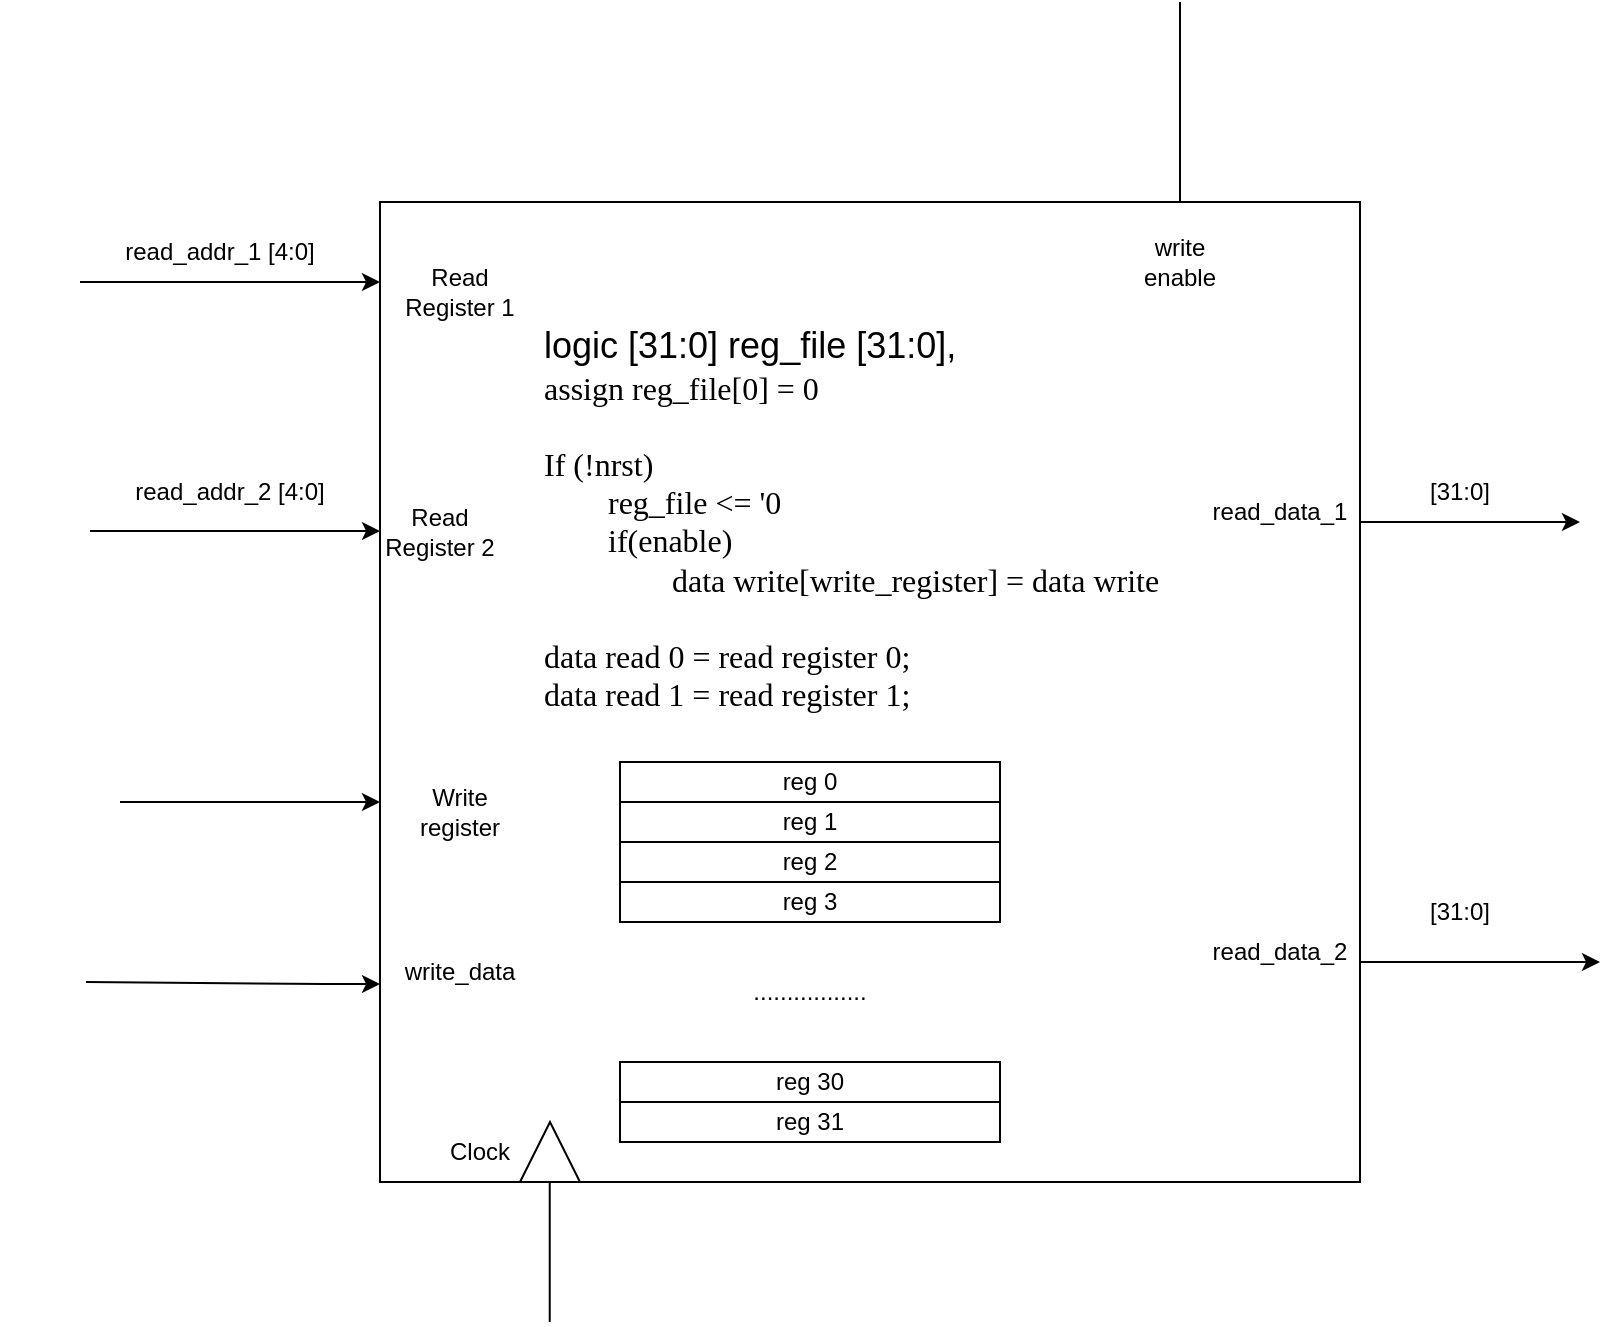 <mxfile version="24.5.5" type="github">
  <diagram name="Page-1" id="wuHofpRlIjOz16M0MwDM">
    <mxGraphModel dx="2067" dy="523" grid="1" gridSize="10" guides="1" tooltips="1" connect="1" arrows="1" fold="1" page="1" pageScale="1" pageWidth="850" pageHeight="1100" math="0" shadow="0">
      <root>
        <mxCell id="0" />
        <mxCell id="1" parent="0" />
        <mxCell id="8H5cPtk94cY6zMzIsbHH-1" value="" style="whiteSpace=wrap;html=1;aspect=fixed;" parent="1" vertex="1">
          <mxGeometry x="160" y="100" width="490" height="490" as="geometry" />
        </mxCell>
        <mxCell id="8H5cPtk94cY6zMzIsbHH-2" value="Read Register 1" style="text;html=1;align=center;verticalAlign=middle;whiteSpace=wrap;rounded=0;" parent="1" vertex="1">
          <mxGeometry x="170" y="130" width="60" height="30" as="geometry" />
        </mxCell>
        <mxCell id="8H5cPtk94cY6zMzIsbHH-3" value="" style="endArrow=classic;html=1;rounded=0;" parent="1" edge="1">
          <mxGeometry width="50" height="50" relative="1" as="geometry">
            <mxPoint x="10" y="140" as="sourcePoint" />
            <mxPoint x="160" y="140" as="targetPoint" />
          </mxGeometry>
        </mxCell>
        <mxCell id="8H5cPtk94cY6zMzIsbHH-4" value="" style="endArrow=classic;html=1;rounded=0;entryX=-0.009;entryY=0.391;entryDx=0;entryDy=0;entryPerimeter=0;" parent="1" edge="1">
          <mxGeometry width="50" height="50" relative="1" as="geometry">
            <mxPoint x="15.04" y="264.54" as="sourcePoint" />
            <mxPoint x="160.0" y="264.5" as="targetPoint" />
          </mxGeometry>
        </mxCell>
        <mxCell id="8H5cPtk94cY6zMzIsbHH-6" value="" style="endArrow=classic;html=1;rounded=0;" parent="1" edge="1">
          <mxGeometry width="50" height="50" relative="1" as="geometry">
            <mxPoint x="13" y="490" as="sourcePoint" />
            <mxPoint x="160" y="491" as="targetPoint" />
            <Array as="points">
              <mxPoint x="133" y="491" />
            </Array>
          </mxGeometry>
        </mxCell>
        <mxCell id="8H5cPtk94cY6zMzIsbHH-7" value="" style="endArrow=none;html=1;rounded=0;" parent="1" edge="1">
          <mxGeometry width="50" height="50" relative="1" as="geometry">
            <mxPoint x="560" y="100" as="sourcePoint" />
            <mxPoint x="560" as="targetPoint" />
            <Array as="points">
              <mxPoint x="560" y="60" />
            </Array>
          </mxGeometry>
        </mxCell>
        <mxCell id="8H5cPtk94cY6zMzIsbHH-10" value="Read Register 2" style="text;html=1;align=center;verticalAlign=middle;whiteSpace=wrap;rounded=0;" parent="1" vertex="1">
          <mxGeometry x="160" y="250" width="60" height="30" as="geometry" />
        </mxCell>
        <mxCell id="8H5cPtk94cY6zMzIsbHH-11" value="Write register" style="text;html=1;align=center;verticalAlign=middle;whiteSpace=wrap;rounded=0;" parent="1" vertex="1">
          <mxGeometry x="170" y="390" width="60" height="30" as="geometry" />
        </mxCell>
        <mxCell id="8H5cPtk94cY6zMzIsbHH-15" value="write enable" style="text;html=1;align=center;verticalAlign=middle;whiteSpace=wrap;rounded=0;" parent="1" vertex="1">
          <mxGeometry x="530" y="115" width="60" height="30" as="geometry" />
        </mxCell>
        <mxCell id="8H5cPtk94cY6zMzIsbHH-16" value="" style="endArrow=classic;html=1;rounded=0;" parent="1" edge="1">
          <mxGeometry width="50" height="50" relative="1" as="geometry">
            <mxPoint x="650" y="260" as="sourcePoint" />
            <mxPoint x="760" y="260" as="targetPoint" />
          </mxGeometry>
        </mxCell>
        <mxCell id="8H5cPtk94cY6zMzIsbHH-17" value="" style="endArrow=classic;html=1;rounded=0;" parent="1" edge="1">
          <mxGeometry width="50" height="50" relative="1" as="geometry">
            <mxPoint x="650" y="480" as="sourcePoint" />
            <mxPoint x="770" y="480" as="targetPoint" />
          </mxGeometry>
        </mxCell>
        <mxCell id="8H5cPtk94cY6zMzIsbHH-18" value="write_data" style="text;html=1;align=center;verticalAlign=middle;whiteSpace=wrap;rounded=0;" parent="1" vertex="1">
          <mxGeometry x="170" y="470" width="60" height="30" as="geometry" />
        </mxCell>
        <mxCell id="8H5cPtk94cY6zMzIsbHH-19" value="read_data_1" style="text;html=1;align=center;verticalAlign=middle;whiteSpace=wrap;rounded=0;" parent="1" vertex="1">
          <mxGeometry x="580" y="240" width="60" height="30" as="geometry" />
        </mxCell>
        <mxCell id="8H5cPtk94cY6zMzIsbHH-20" value="read_data_2" style="text;html=1;align=center;verticalAlign=middle;whiteSpace=wrap;rounded=0;" parent="1" vertex="1">
          <mxGeometry x="580" y="460" width="60" height="30" as="geometry" />
        </mxCell>
        <mxCell id="8H5cPtk94cY6zMzIsbHH-21" value="&lt;div&gt;&lt;font face=&quot;Helvetica&quot; style=&quot;font-size: 18px;&quot;&gt;&lt;div style=&quot;&quot;&gt;&lt;span style=&quot;background-color: initial;&quot;&gt;logic [31:0] reg_file [31:0],&lt;/span&gt;&lt;br&gt;&lt;/div&gt;&lt;/font&gt;&lt;/div&gt;&lt;font face=&quot;g4V9aiBi4kP1bZjgguHr&quot; size=&quot;3&quot; style=&quot;&quot;&gt;&lt;div&gt;assign reg_file[0] = 0&lt;/div&gt;&lt;div&gt;&amp;nbsp;&lt;/div&gt;If (!nrst)&lt;/font&gt;&lt;div&gt;&lt;font face=&quot;g4V9aiBi4kP1bZjgguHr&quot; size=&quot;3&quot;&gt;&lt;span style=&quot;white-space: pre;&quot;&gt;&#x9;&lt;/span&gt;reg_file &amp;lt;= &#39;0&lt;br&gt;&lt;/font&gt;&lt;div&gt;&lt;font face=&quot;g4V9aiBi4kP1bZjgguHr&quot; size=&quot;3&quot;&gt;&lt;span style=&quot;background-color: initial; white-space: pre;&quot;&gt;&#x9;&lt;/span&gt;&lt;span style=&quot;background-color: initial;&quot;&gt;if(enable)&amp;nbsp;&lt;/span&gt;&lt;br&gt;&lt;/font&gt;&lt;/div&gt;&lt;div&gt;&lt;font face=&quot;g4V9aiBi4kP1bZjgguHr&quot; size=&quot;3&quot;&gt;&lt;span style=&quot;white-space: pre;&quot;&gt;&#x9;&lt;span style=&quot;white-space: pre;&quot;&gt;&#x9;&lt;/span&gt;&lt;/span&gt;data write[write_register] = data write&lt;/font&gt;&lt;/div&gt;&lt;/div&gt;&lt;div&gt;&lt;font face=&quot;g4V9aiBi4kP1bZjgguHr&quot; size=&quot;3&quot;&gt;&lt;br&gt;&lt;/font&gt;&lt;/div&gt;&lt;div&gt;&lt;div style=&quot;&quot;&gt;&lt;font face=&quot;g4V9aiBi4kP1bZjgguHr&quot; size=&quot;3&quot;&gt;&lt;span style=&quot;background-color: initial; white-space: pre;&quot;&gt;data&lt;/span&gt;&lt;span style=&quot;background-color: initial;&quot;&gt;&amp;nbsp;read 0 = read register 0;&lt;/span&gt;&lt;/font&gt;&lt;/div&gt;&lt;div style=&quot;&quot;&gt;&lt;font face=&quot;g4V9aiBi4kP1bZjgguHr&quot; size=&quot;3&quot;&gt;data read 1 = read register 1;&lt;/font&gt;&lt;/div&gt;&lt;/div&gt;" style="text;html=1;whiteSpace=wrap;overflow=hidden;rounded=0;" parent="1" vertex="1">
          <mxGeometry x="240" y="155" width="320" height="215" as="geometry" />
        </mxCell>
        <mxCell id="8H5cPtk94cY6zMzIsbHH-22" value="" style="endArrow=classic;html=1;rounded=0;" parent="1" edge="1">
          <mxGeometry width="50" height="50" relative="1" as="geometry">
            <mxPoint x="30" y="400" as="sourcePoint" />
            <mxPoint x="160" y="400" as="targetPoint" />
          </mxGeometry>
        </mxCell>
        <mxCell id="8H5cPtk94cY6zMzIsbHH-24" value="reg 0" style="rounded=0;whiteSpace=wrap;html=1;" parent="1" vertex="1">
          <mxGeometry x="280" y="380" width="190" height="20" as="geometry" />
        </mxCell>
        <mxCell id="8H5cPtk94cY6zMzIsbHH-25" value="reg 1" style="rounded=0;whiteSpace=wrap;html=1;" parent="1" vertex="1">
          <mxGeometry x="280" y="400" width="190" height="20" as="geometry" />
        </mxCell>
        <mxCell id="8H5cPtk94cY6zMzIsbHH-26" style="edgeStyle=orthogonalEdgeStyle;rounded=0;orthogonalLoop=1;jettySize=auto;html=1;exitX=0.5;exitY=1;exitDx=0;exitDy=0;" parent="1" source="8H5cPtk94cY6zMzIsbHH-25" target="8H5cPtk94cY6zMzIsbHH-25" edge="1">
          <mxGeometry relative="1" as="geometry" />
        </mxCell>
        <mxCell id="8H5cPtk94cY6zMzIsbHH-27" value="reg 2" style="rounded=0;whiteSpace=wrap;html=1;" parent="1" vertex="1">
          <mxGeometry x="280" y="420" width="190" height="20" as="geometry" />
        </mxCell>
        <mxCell id="8H5cPtk94cY6zMzIsbHH-29" value="reg 3" style="rounded=0;whiteSpace=wrap;html=1;" parent="1" vertex="1">
          <mxGeometry x="280" y="440" width="190" height="20" as="geometry" />
        </mxCell>
        <mxCell id="8H5cPtk94cY6zMzIsbHH-30" value="reg 30" style="rounded=0;whiteSpace=wrap;html=1;" parent="1" vertex="1">
          <mxGeometry x="280" y="530" width="190" height="20" as="geometry" />
        </mxCell>
        <mxCell id="8H5cPtk94cY6zMzIsbHH-31" value="reg 31" style="rounded=0;whiteSpace=wrap;html=1;" parent="1" vertex="1">
          <mxGeometry x="280" y="550" width="190" height="20" as="geometry" />
        </mxCell>
        <mxCell id="DQG7pjrKMhIXRIExHFe8-1" value="................." style="text;html=1;align=center;verticalAlign=middle;whiteSpace=wrap;rounded=0;" parent="1" vertex="1">
          <mxGeometry x="345" y="480" width="60" height="30" as="geometry" />
        </mxCell>
        <mxCell id="8nCNz-82o0ZJ2Y-EGQQ4-1" value="" style="triangle;whiteSpace=wrap;html=1;rotation=-90;" vertex="1" parent="1">
          <mxGeometry x="230" y="560" width="30" height="30" as="geometry" />
        </mxCell>
        <mxCell id="8nCNz-82o0ZJ2Y-EGQQ4-3" value="" style="endArrow=none;html=1;rounded=0;" edge="1" parent="1">
          <mxGeometry width="50" height="50" relative="1" as="geometry">
            <mxPoint x="244.87" y="660" as="sourcePoint" />
            <mxPoint x="244.87" y="590" as="targetPoint" />
          </mxGeometry>
        </mxCell>
        <mxCell id="8nCNz-82o0ZJ2Y-EGQQ4-4" value="Clock" style="text;html=1;align=center;verticalAlign=middle;whiteSpace=wrap;rounded=0;" vertex="1" parent="1">
          <mxGeometry x="180" y="560" width="60" height="30" as="geometry" />
        </mxCell>
        <mxCell id="8nCNz-82o0ZJ2Y-EGQQ4-5" value="[31:0]" style="text;html=1;align=center;verticalAlign=middle;whiteSpace=wrap;rounded=0;" vertex="1" parent="1">
          <mxGeometry x="670" y="230" width="60" height="30" as="geometry" />
        </mxCell>
        <mxCell id="8nCNz-82o0ZJ2Y-EGQQ4-6" value="[31:0]" style="text;html=1;align=center;verticalAlign=middle;whiteSpace=wrap;rounded=0;" vertex="1" parent="1">
          <mxGeometry x="670" y="440" width="60" height="30" as="geometry" />
        </mxCell>
        <mxCell id="8nCNz-82o0ZJ2Y-EGQQ4-7" value="read_addr_1 [4:0]" style="text;html=1;align=center;verticalAlign=middle;whiteSpace=wrap;rounded=0;" vertex="1" parent="1">
          <mxGeometry x="-30" y="110" width="220" height="30" as="geometry" />
        </mxCell>
        <mxCell id="8nCNz-82o0ZJ2Y-EGQQ4-8" value="read_addr_2 [4:0]" style="text;html=1;align=center;verticalAlign=middle;whiteSpace=wrap;rounded=0;" vertex="1" parent="1">
          <mxGeometry x="20" y="230" width="130" height="30" as="geometry" />
        </mxCell>
      </root>
    </mxGraphModel>
  </diagram>
</mxfile>
